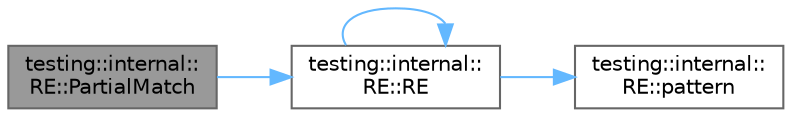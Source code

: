 digraph "testing::internal::RE::PartialMatch"
{
 // LATEX_PDF_SIZE
  bgcolor="transparent";
  edge [fontname=Helvetica,fontsize=10,labelfontname=Helvetica,labelfontsize=10];
  node [fontname=Helvetica,fontsize=10,shape=box,height=0.2,width=0.4];
  rankdir="LR";
  Node1 [id="Node000001",label="testing::internal::\lRE::PartialMatch",height=0.2,width=0.4,color="gray40", fillcolor="grey60", style="filled", fontcolor="black",tooltip=" "];
  Node1 -> Node2 [id="edge1_Node000001_Node000002",color="steelblue1",style="solid",tooltip=" "];
  Node2 [id="Node000002",label="testing::internal::\lRE::RE",height=0.2,width=0.4,color="grey40", fillcolor="white", style="filled",URL="$classtesting_1_1internal_1_1_r_e.html#ab215dbc2565fce641e1746ca43e9d68a",tooltip=" "];
  Node2 -> Node3 [id="edge2_Node000002_Node000003",color="steelblue1",style="solid",tooltip=" "];
  Node3 [id="Node000003",label="testing::internal::\lRE::pattern",height=0.2,width=0.4,color="grey40", fillcolor="white", style="filled",URL="$classtesting_1_1internal_1_1_r_e.html#a755aa35fb49255d8d17bd5451cdedc5e",tooltip=" "];
  Node2 -> Node2 [id="edge3_Node000002_Node000002",color="steelblue1",style="solid",tooltip=" "];
}
